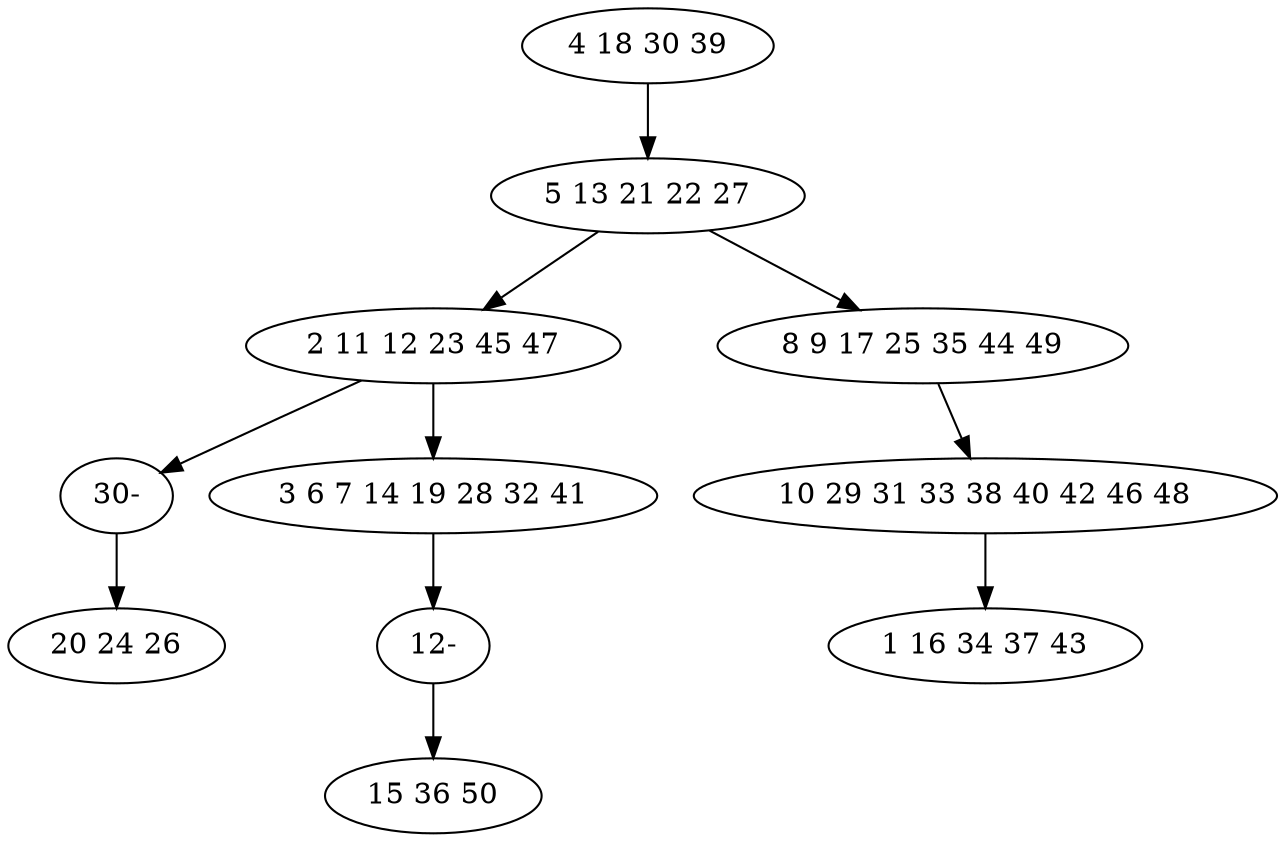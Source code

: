 digraph true_tree {
	"0" -> "1"
	"1" -> "2"
	"1" -> "3"
	"3" -> "4"
	"4" -> "5"
	"2" -> "10"
	"2" -> "7"
	"7" -> "9"
	"9" -> "8"
	"10" -> "6"
	"0" [label="4 18 30 39"];
	"1" [label="5 13 21 22 27"];
	"2" [label="2 11 12 23 45 47"];
	"3" [label="8 9 17 25 35 44 49"];
	"4" [label="10 29 31 33 38 40 42 46 48"];
	"5" [label="1 16 34 37 43"];
	"6" [label="20 24 26"];
	"7" [label="3 6 7 14 19 28 32 41"];
	"8" [label="15 36 50"];
	"9" [label="12-"];
	"10" [label="30-"];
}
